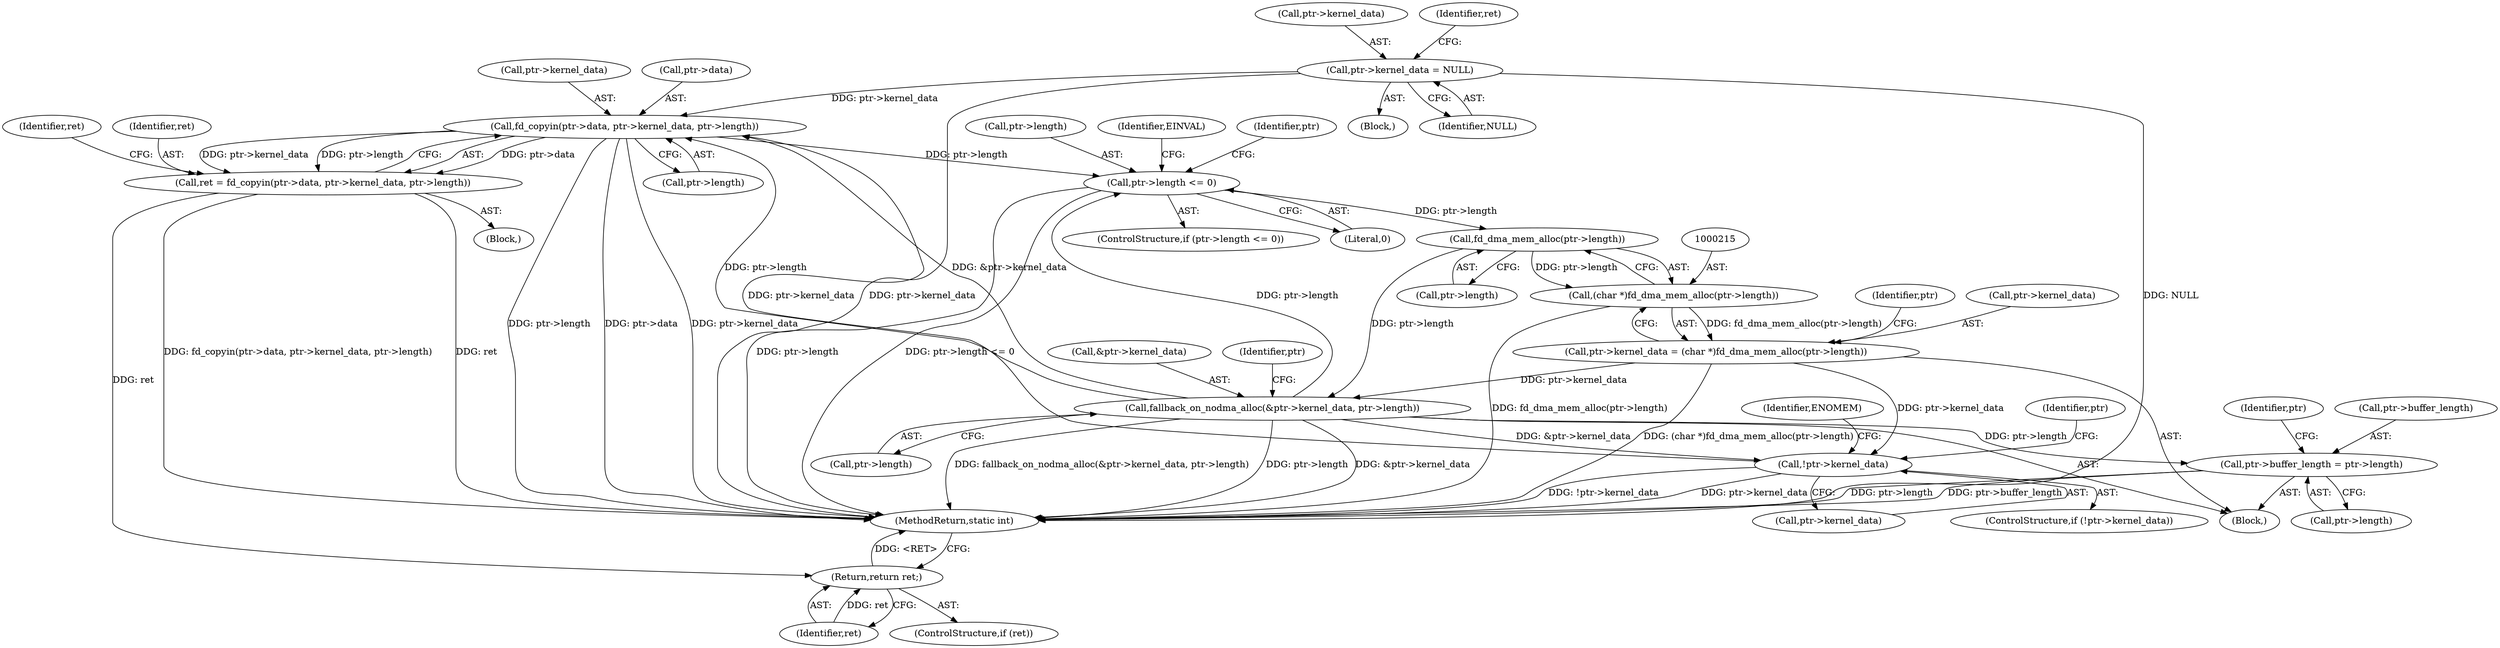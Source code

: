 digraph "0_linux_ef87dbe7614341c2e7bfe8d32fcb7028cc97442c@API" {
"1000252" [label="(Call,fd_copyin(ptr->data, ptr->kernel_data, ptr->length))"];
"1000220" [label="(Call,fallback_on_nodma_alloc(&ptr->kernel_data, ptr->length))"];
"1000210" [label="(Call,ptr->kernel_data = (char *)fd_dma_mem_alloc(ptr->length))"];
"1000214" [label="(Call,(char *)fd_dma_mem_alloc(ptr->length))"];
"1000216" [label="(Call,fd_dma_mem_alloc(ptr->length))"];
"1000202" [label="(Call,ptr->length <= 0)"];
"1000252" [label="(Call,fd_copyin(ptr->data, ptr->kernel_data, ptr->length))"];
"1000148" [label="(Call,ptr->kernel_data = NULL)"];
"1000229" [label="(Call,!ptr->kernel_data)"];
"1000250" [label="(Call,ret = fd_copyin(ptr->data, ptr->kernel_data, ptr->length))"];
"1000264" [label="(Return,return ret;)"];
"1000236" [label="(Call,ptr->buffer_length = ptr->length)"];
"1000221" [label="(Call,&ptr->kernel_data)"];
"1000209" [label="(Identifier,EINVAL)"];
"1000264" [label="(Return,return ret;)"];
"1000265" [label="(Identifier,ret)"];
"1000212" [label="(Identifier,ptr)"];
"1000246" [label="(Identifier,ptr)"];
"1000211" [label="(Call,ptr->kernel_data)"];
"1000200" [label="(Block,)"];
"1000256" [label="(Call,ptr->kernel_data)"];
"1000262" [label="(ControlStructure,if (ret))"];
"1000238" [label="(Identifier,ptr)"];
"1000240" [label="(Call,ptr->length)"];
"1000214" [label="(Call,(char *)fd_dma_mem_alloc(ptr->length))"];
"1000149" [label="(Call,ptr->kernel_data)"];
"1000235" [label="(Identifier,ENOMEM)"];
"1000216" [label="(Call,fd_dma_mem_alloc(ptr->length))"];
"1000231" [label="(Identifier,ptr)"];
"1000251" [label="(Identifier,ret)"];
"1000287" [label="(MethodReturn,static int)"];
"1000259" [label="(Call,ptr->length)"];
"1000253" [label="(Call,ptr->data)"];
"1000202" [label="(Call,ptr->length <= 0)"];
"1000201" [label="(ControlStructure,if (ptr->length <= 0))"];
"1000237" [label="(Call,ptr->buffer_length)"];
"1000252" [label="(Call,fd_copyin(ptr->data, ptr->kernel_data, ptr->length))"];
"1000223" [label="(Identifier,ptr)"];
"1000250" [label="(Call,ret = fd_copyin(ptr->data, ptr->kernel_data, ptr->length))"];
"1000230" [label="(Call,ptr->kernel_data)"];
"1000105" [label="(Block,)"];
"1000206" [label="(Literal,0)"];
"1000152" [label="(Identifier,NULL)"];
"1000229" [label="(Call,!ptr->kernel_data)"];
"1000263" [label="(Identifier,ret)"];
"1000217" [label="(Call,ptr->length)"];
"1000148" [label="(Call,ptr->kernel_data = NULL)"];
"1000220" [label="(Call,fallback_on_nodma_alloc(&ptr->kernel_data, ptr->length))"];
"1000236" [label="(Call,ptr->buffer_length = ptr->length)"];
"1000203" [label="(Call,ptr->length)"];
"1000154" [label="(Identifier,ret)"];
"1000225" [label="(Call,ptr->length)"];
"1000249" [label="(Block,)"];
"1000228" [label="(ControlStructure,if (!ptr->kernel_data))"];
"1000210" [label="(Call,ptr->kernel_data = (char *)fd_dma_mem_alloc(ptr->length))"];
"1000252" -> "1000250"  [label="AST: "];
"1000252" -> "1000259"  [label="CFG: "];
"1000253" -> "1000252"  [label="AST: "];
"1000256" -> "1000252"  [label="AST: "];
"1000259" -> "1000252"  [label="AST: "];
"1000250" -> "1000252"  [label="CFG: "];
"1000252" -> "1000287"  [label="DDG: ptr->length"];
"1000252" -> "1000287"  [label="DDG: ptr->data"];
"1000252" -> "1000287"  [label="DDG: ptr->kernel_data"];
"1000252" -> "1000202"  [label="DDG: ptr->length"];
"1000252" -> "1000250"  [label="DDG: ptr->data"];
"1000252" -> "1000250"  [label="DDG: ptr->kernel_data"];
"1000252" -> "1000250"  [label="DDG: ptr->length"];
"1000220" -> "1000252"  [label="DDG: &ptr->kernel_data"];
"1000220" -> "1000252"  [label="DDG: ptr->length"];
"1000148" -> "1000252"  [label="DDG: ptr->kernel_data"];
"1000229" -> "1000252"  [label="DDG: ptr->kernel_data"];
"1000220" -> "1000200"  [label="AST: "];
"1000220" -> "1000225"  [label="CFG: "];
"1000221" -> "1000220"  [label="AST: "];
"1000225" -> "1000220"  [label="AST: "];
"1000231" -> "1000220"  [label="CFG: "];
"1000220" -> "1000287"  [label="DDG: ptr->length"];
"1000220" -> "1000287"  [label="DDG: &ptr->kernel_data"];
"1000220" -> "1000287"  [label="DDG: fallback_on_nodma_alloc(&ptr->kernel_data, ptr->length)"];
"1000220" -> "1000202"  [label="DDG: ptr->length"];
"1000210" -> "1000220"  [label="DDG: ptr->kernel_data"];
"1000216" -> "1000220"  [label="DDG: ptr->length"];
"1000220" -> "1000229"  [label="DDG: &ptr->kernel_data"];
"1000220" -> "1000236"  [label="DDG: ptr->length"];
"1000210" -> "1000200"  [label="AST: "];
"1000210" -> "1000214"  [label="CFG: "];
"1000211" -> "1000210"  [label="AST: "];
"1000214" -> "1000210"  [label="AST: "];
"1000223" -> "1000210"  [label="CFG: "];
"1000210" -> "1000287"  [label="DDG: (char *)fd_dma_mem_alloc(ptr->length)"];
"1000214" -> "1000210"  [label="DDG: fd_dma_mem_alloc(ptr->length)"];
"1000210" -> "1000229"  [label="DDG: ptr->kernel_data"];
"1000214" -> "1000216"  [label="CFG: "];
"1000215" -> "1000214"  [label="AST: "];
"1000216" -> "1000214"  [label="AST: "];
"1000214" -> "1000287"  [label="DDG: fd_dma_mem_alloc(ptr->length)"];
"1000216" -> "1000214"  [label="DDG: ptr->length"];
"1000216" -> "1000217"  [label="CFG: "];
"1000217" -> "1000216"  [label="AST: "];
"1000202" -> "1000216"  [label="DDG: ptr->length"];
"1000202" -> "1000201"  [label="AST: "];
"1000202" -> "1000206"  [label="CFG: "];
"1000203" -> "1000202"  [label="AST: "];
"1000206" -> "1000202"  [label="AST: "];
"1000209" -> "1000202"  [label="CFG: "];
"1000212" -> "1000202"  [label="CFG: "];
"1000202" -> "1000287"  [label="DDG: ptr->length"];
"1000202" -> "1000287"  [label="DDG: ptr->length <= 0"];
"1000148" -> "1000105"  [label="AST: "];
"1000148" -> "1000152"  [label="CFG: "];
"1000149" -> "1000148"  [label="AST: "];
"1000152" -> "1000148"  [label="AST: "];
"1000154" -> "1000148"  [label="CFG: "];
"1000148" -> "1000287"  [label="DDG: NULL"];
"1000148" -> "1000287"  [label="DDG: ptr->kernel_data"];
"1000229" -> "1000228"  [label="AST: "];
"1000229" -> "1000230"  [label="CFG: "];
"1000230" -> "1000229"  [label="AST: "];
"1000235" -> "1000229"  [label="CFG: "];
"1000238" -> "1000229"  [label="CFG: "];
"1000229" -> "1000287"  [label="DDG: !ptr->kernel_data"];
"1000229" -> "1000287"  [label="DDG: ptr->kernel_data"];
"1000250" -> "1000249"  [label="AST: "];
"1000251" -> "1000250"  [label="AST: "];
"1000263" -> "1000250"  [label="CFG: "];
"1000250" -> "1000287"  [label="DDG: ret"];
"1000250" -> "1000287"  [label="DDG: fd_copyin(ptr->data, ptr->kernel_data, ptr->length)"];
"1000250" -> "1000264"  [label="DDG: ret"];
"1000264" -> "1000262"  [label="AST: "];
"1000264" -> "1000265"  [label="CFG: "];
"1000265" -> "1000264"  [label="AST: "];
"1000287" -> "1000264"  [label="CFG: "];
"1000264" -> "1000287"  [label="DDG: <RET>"];
"1000265" -> "1000264"  [label="DDG: ret"];
"1000236" -> "1000200"  [label="AST: "];
"1000236" -> "1000240"  [label="CFG: "];
"1000237" -> "1000236"  [label="AST: "];
"1000240" -> "1000236"  [label="AST: "];
"1000246" -> "1000236"  [label="CFG: "];
"1000236" -> "1000287"  [label="DDG: ptr->buffer_length"];
"1000236" -> "1000287"  [label="DDG: ptr->length"];
}
